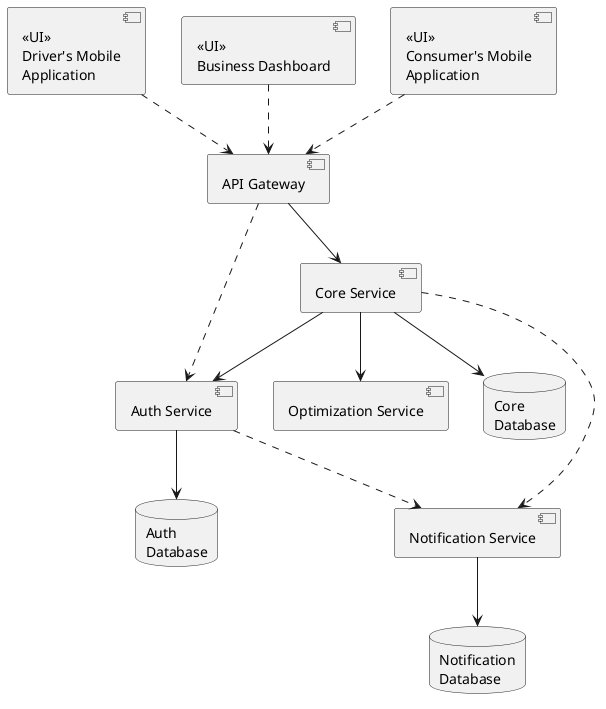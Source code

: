 @startuml

' Components
component "<<UI>>\nDriver's Mobile\nApplication" as D
component "<<UI>>\nBusiness Dashboard" as Dash
component "<<UI>>\nConsumer's Mobile\nApplication" as C
component "API Gateway" as Gateway
component "Core Service" as Core
component "Notification Service" as Notification
component "Auth Service" as Auth
component "Optimization Service" as Optimization

' Databases
database "Auth\nDatabase" as AuthDb
database "Core\nDatabase" as CoreDb
database "Notification\nDatabase" as NotificationDb

' Relationships
D ..> Gateway
Dash ..> Gateway
C ..> Gateway

Gateway ..> Auth
Gateway --> Core

Core ..> Notification
Core --> Optimization
Core --> Auth
Core --> CoreDb

Auth ..> Notification
Auth --> AuthDb

Notification --> NotificationDb

@enduml

